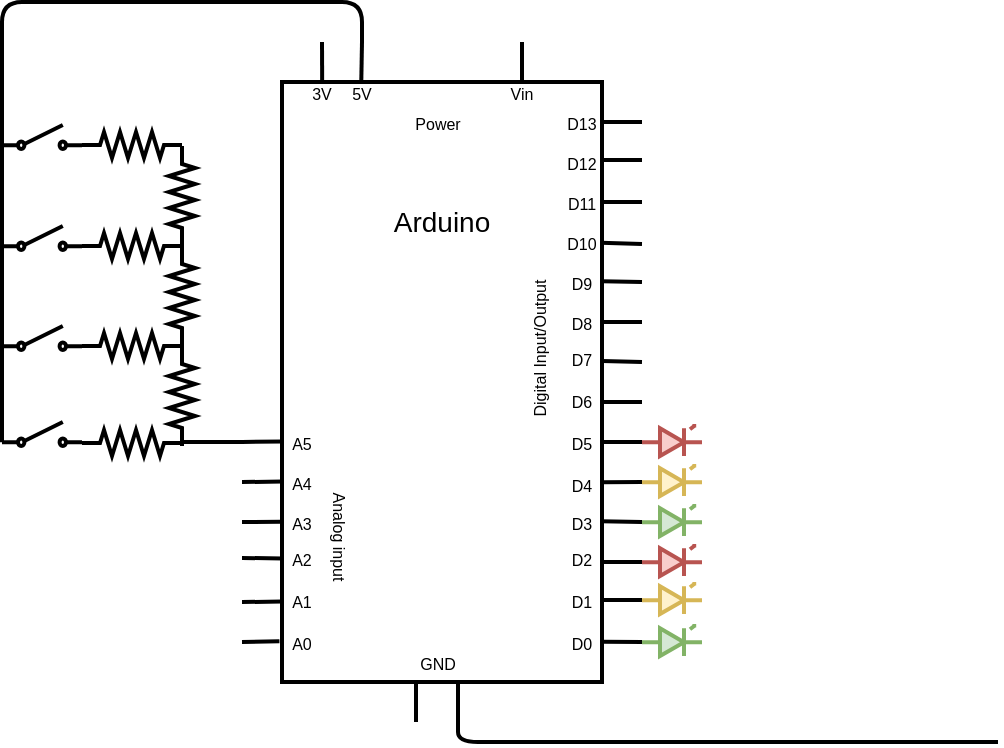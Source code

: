<mxfile version="12.2.7" type="device" pages="1"><diagram name="Page-1" id="7e0a89b8-554c-2b80-1dc8-d5c74ca68de4"><mxGraphModel dx="532" dy="370" grid="1" gridSize="10" guides="1" tooltips="1" connect="1" arrows="1" fold="1" page="1" pageScale="1" pageWidth="1100" pageHeight="850" background="#ffffff" math="0" shadow="0"><root><mxCell id="0"/><mxCell id="1" parent="0"/><mxCell id="Vm-8CPx41by2tEProd0W-68" value="" style="group" vertex="1" connectable="0" parent="1"><mxGeometry x="340" y="120" width="200" height="340" as="geometry"/></mxCell><mxCell id="Vm-8CPx41by2tEProd0W-1" value="" style="rounded=0;whiteSpace=wrap;html=1;strokeWidth=2;" vertex="1" parent="Vm-8CPx41by2tEProd0W-68"><mxGeometry x="20" y="20" width="160" height="300" as="geometry"/></mxCell><mxCell id="Vm-8CPx41by2tEProd0W-2" value="" style="endArrow=none;html=1;strokeWidth=2;" edge="1" parent="Vm-8CPx41by2tEProd0W-68"><mxGeometry width="50" height="50" relative="1" as="geometry"><mxPoint x="140" y="20" as="sourcePoint"/><mxPoint x="140" as="targetPoint"/></mxGeometry></mxCell><mxCell id="Vm-8CPx41by2tEProd0W-6" value="" style="endArrow=none;html=1;strokeWidth=2;exitX=0.329;exitY=0;exitDx=0;exitDy=0;exitPerimeter=0;" edge="1" parent="Vm-8CPx41by2tEProd0W-68"><mxGeometry width="50" height="50" relative="1" as="geometry"><mxPoint x="59.64" y="20" as="sourcePoint"/><mxPoint x="60" as="targetPoint"/></mxGeometry></mxCell><mxCell id="Vm-8CPx41by2tEProd0W-9" value="" style="endArrow=none;html=1;strokeWidth=2;exitX=0.163;exitY=-0.003;exitDx=0;exitDy=0;exitPerimeter=0;" edge="1" parent="Vm-8CPx41by2tEProd0W-68"><mxGeometry width="50" height="50" relative="1" as="geometry"><mxPoint x="40.08" y="19.1" as="sourcePoint"/><mxPoint x="40" as="targetPoint"/></mxGeometry></mxCell><mxCell id="Vm-8CPx41by2tEProd0W-13" value="" style="endArrow=none;html=1;strokeWidth=2;entryX=0.996;entryY=0.933;entryDx=0;entryDy=0;entryPerimeter=0;jumpSize=6;" edge="1" parent="Vm-8CPx41by2tEProd0W-68" target="Vm-8CPx41by2tEProd0W-1"><mxGeometry width="50" height="50" relative="1" as="geometry"><mxPoint x="200" y="300" as="sourcePoint"/><mxPoint x="-10" y="340" as="targetPoint"/></mxGeometry></mxCell><mxCell id="Vm-8CPx41by2tEProd0W-14" value="" style="endArrow=none;html=1;strokeWidth=2;" edge="1" parent="Vm-8CPx41by2tEProd0W-68"><mxGeometry width="50" height="50" relative="1" as="geometry"><mxPoint x="180" y="279" as="sourcePoint"/><mxPoint x="200" y="279" as="targetPoint"/></mxGeometry></mxCell><mxCell id="Vm-8CPx41by2tEProd0W-15" value="" style="endArrow=none;html=1;strokeWidth=2;" edge="1" parent="Vm-8CPx41by2tEProd0W-68"><mxGeometry width="50" height="50" relative="1" as="geometry"><mxPoint x="180" y="260" as="sourcePoint"/><mxPoint x="200" y="260" as="targetPoint"/></mxGeometry></mxCell><mxCell id="Vm-8CPx41by2tEProd0W-16" value="" style="endArrow=none;html=1;strokeWidth=2;exitX=0.996;exitY=0.732;exitDx=0;exitDy=0;exitPerimeter=0;" edge="1" parent="Vm-8CPx41by2tEProd0W-68" source="Vm-8CPx41by2tEProd0W-1"><mxGeometry width="50" height="50" relative="1" as="geometry"><mxPoint x="-40" y="390" as="sourcePoint"/><mxPoint x="200" y="240" as="targetPoint"/></mxGeometry></mxCell><mxCell id="Vm-8CPx41by2tEProd0W-17" value="" style="endArrow=none;html=1;strokeWidth=2;entryX=0.998;entryY=0.667;entryDx=0;entryDy=0;entryPerimeter=0;" edge="1" parent="Vm-8CPx41by2tEProd0W-68" target="Vm-8CPx41by2tEProd0W-1"><mxGeometry width="50" height="50" relative="1" as="geometry"><mxPoint x="200" y="220" as="sourcePoint"/><mxPoint x="10" y="340" as="targetPoint"/></mxGeometry></mxCell><mxCell id="Vm-8CPx41by2tEProd0W-18" value="" style="endArrow=none;html=1;strokeWidth=2;exitX=0.999;exitY=0.6;exitDx=0;exitDy=0;exitPerimeter=0;" edge="1" parent="Vm-8CPx41by2tEProd0W-68" source="Vm-8CPx41by2tEProd0W-1"><mxGeometry width="50" height="50" relative="1" as="geometry"><mxPoint x="210" y="200" as="sourcePoint"/><mxPoint x="200" y="200" as="targetPoint"/></mxGeometry></mxCell><mxCell id="Vm-8CPx41by2tEProd0W-19" value="" style="endArrow=none;html=1;strokeWidth=2;" edge="1" parent="Vm-8CPx41by2tEProd0W-68"><mxGeometry width="50" height="50" relative="1" as="geometry"><mxPoint x="180" y="180" as="sourcePoint"/><mxPoint x="200" y="180" as="targetPoint"/></mxGeometry></mxCell><mxCell id="Vm-8CPx41by2tEProd0W-20" value="" style="endArrow=none;html=1;strokeWidth=2;exitX=1.001;exitY=0.465;exitDx=0;exitDy=0;exitPerimeter=0;" edge="1" parent="Vm-8CPx41by2tEProd0W-68" source="Vm-8CPx41by2tEProd0W-1"><mxGeometry width="50" height="50" relative="1" as="geometry"><mxPoint x="190" y="160" as="sourcePoint"/><mxPoint x="200" y="160" as="targetPoint"/></mxGeometry></mxCell><mxCell id="Vm-8CPx41by2tEProd0W-21" value="" style="endArrow=none;html=1;strokeWidth=2;exitX=0.999;exitY=0.4;exitDx=0;exitDy=0;exitPerimeter=0;" edge="1" parent="Vm-8CPx41by2tEProd0W-68" source="Vm-8CPx41by2tEProd0W-1"><mxGeometry width="50" height="50" relative="1" as="geometry"><mxPoint x="240" y="150" as="sourcePoint"/><mxPoint x="200" y="140" as="targetPoint"/></mxGeometry></mxCell><mxCell id="Vm-8CPx41by2tEProd0W-22" value="" style="endArrow=none;html=1;strokeWidth=2;exitX=0.999;exitY=0.332;exitDx=0;exitDy=0;exitPerimeter=0;" edge="1" parent="Vm-8CPx41by2tEProd0W-68" source="Vm-8CPx41by2tEProd0W-1"><mxGeometry width="50" height="50" relative="1" as="geometry"><mxPoint x="240" y="110" as="sourcePoint"/><mxPoint x="200" y="120" as="targetPoint"/></mxGeometry></mxCell><mxCell id="Vm-8CPx41by2tEProd0W-23" value="" style="endArrow=none;html=1;strokeWidth=2;exitX=0.996;exitY=0.268;exitDx=0;exitDy=0;exitPerimeter=0;" edge="1" parent="Vm-8CPx41by2tEProd0W-68" source="Vm-8CPx41by2tEProd0W-1"><mxGeometry width="50" height="50" relative="1" as="geometry"><mxPoint x="230" y="70" as="sourcePoint"/><mxPoint x="200" y="101" as="targetPoint"/></mxGeometry></mxCell><mxCell id="Vm-8CPx41by2tEProd0W-24" value="" style="endArrow=none;html=1;strokeWidth=2;exitX=1;exitY=0.2;exitDx=0;exitDy=0;exitPerimeter=0;" edge="1" parent="Vm-8CPx41by2tEProd0W-68" source="Vm-8CPx41by2tEProd0W-1"><mxGeometry width="50" height="50" relative="1" as="geometry"><mxPoint x="240" y="70" as="sourcePoint"/><mxPoint x="200" y="80" as="targetPoint"/></mxGeometry></mxCell><mxCell id="Vm-8CPx41by2tEProd0W-25" value="" style="endArrow=none;html=1;strokeWidth=2;exitX=0.996;exitY=0.13;exitDx=0;exitDy=0;exitPerimeter=0;" edge="1" parent="Vm-8CPx41by2tEProd0W-68" source="Vm-8CPx41by2tEProd0W-1"><mxGeometry width="50" height="50" relative="1" as="geometry"><mxPoint x="210" y="50" as="sourcePoint"/><mxPoint x="200" y="59" as="targetPoint"/></mxGeometry></mxCell><mxCell id="Vm-8CPx41by2tEProd0W-26" value="" style="endArrow=none;html=1;strokeWidth=2;" edge="1" parent="Vm-8CPx41by2tEProd0W-68"><mxGeometry width="50" height="50" relative="1" as="geometry"><mxPoint x="180" y="40" as="sourcePoint"/><mxPoint x="200" y="40" as="targetPoint"/></mxGeometry></mxCell><mxCell id="Vm-8CPx41by2tEProd0W-28" value="" style="endArrow=none;html=1;strokeWidth=2;entryX=-0.008;entryY=0.932;entryDx=0;entryDy=0;entryPerimeter=0;" edge="1" parent="Vm-8CPx41by2tEProd0W-68" target="Vm-8CPx41by2tEProd0W-1"><mxGeometry width="50" height="50" relative="1" as="geometry"><mxPoint y="300" as="sourcePoint"/><mxPoint x="-20" y="280" as="targetPoint"/></mxGeometry></mxCell><mxCell id="Vm-8CPx41by2tEProd0W-29" value="" style="endArrow=none;html=1;strokeWidth=2;entryX=0;entryY=0.866;entryDx=0;entryDy=0;entryPerimeter=0;" edge="1" parent="Vm-8CPx41by2tEProd0W-68" target="Vm-8CPx41by2tEProd0W-1"><mxGeometry width="50" height="50" relative="1" as="geometry"><mxPoint y="280" as="sourcePoint"/><mxPoint x="-40" y="230" as="targetPoint"/></mxGeometry></mxCell><mxCell id="Vm-8CPx41by2tEProd0W-30" value="" style="endArrow=none;html=1;strokeWidth=2;entryX=0.003;entryY=0.794;entryDx=0;entryDy=0;entryPerimeter=0;" edge="1" parent="Vm-8CPx41by2tEProd0W-68" target="Vm-8CPx41by2tEProd0W-1"><mxGeometry width="50" height="50" relative="1" as="geometry"><mxPoint y="258" as="sourcePoint"/><mxPoint x="-70" y="200" as="targetPoint"/></mxGeometry></mxCell><mxCell id="Vm-8CPx41by2tEProd0W-31" value="" style="endArrow=none;html=1;strokeWidth=2;entryX=0;entryY=0.733;entryDx=0;entryDy=0;entryPerimeter=0;" edge="1" parent="Vm-8CPx41by2tEProd0W-68" target="Vm-8CPx41by2tEProd0W-1"><mxGeometry width="50" height="50" relative="1" as="geometry"><mxPoint y="240" as="sourcePoint"/><mxPoint x="-80" y="210" as="targetPoint"/></mxGeometry></mxCell><mxCell id="Vm-8CPx41by2tEProd0W-32" value="" style="endArrow=none;html=1;strokeWidth=2;entryX=0.003;entryY=0.666;entryDx=0;entryDy=0;entryPerimeter=0;" edge="1" parent="Vm-8CPx41by2tEProd0W-68" target="Vm-8CPx41by2tEProd0W-1"><mxGeometry width="50" height="50" relative="1" as="geometry"><mxPoint y="220" as="sourcePoint"/><mxPoint x="-70" y="200" as="targetPoint"/></mxGeometry></mxCell><mxCell id="Vm-8CPx41by2tEProd0W-33" value="" style="endArrow=none;html=1;strokeWidth=2;entryX=0.003;entryY=0.599;entryDx=0;entryDy=0;entryPerimeter=0;" edge="1" parent="Vm-8CPx41by2tEProd0W-68" target="Vm-8CPx41by2tEProd0W-1"><mxGeometry width="50" height="50" relative="1" as="geometry"><mxPoint y="200" as="sourcePoint"/><mxPoint x="-90" y="210" as="targetPoint"/></mxGeometry></mxCell><mxCell id="Vm-8CPx41by2tEProd0W-34" value="" style="endArrow=none;html=1;strokeWidth=2;" edge="1" parent="Vm-8CPx41by2tEProd0W-68"><mxGeometry width="50" height="50" relative="1" as="geometry"><mxPoint x="87" y="340" as="sourcePoint"/><mxPoint x="87" y="320" as="targetPoint"/></mxGeometry></mxCell><mxCell id="Vm-8CPx41by2tEProd0W-35" value="" style="endArrow=none;html=1;strokeWidth=2;entryX=0.55;entryY=1.001;entryDx=0;entryDy=0;entryPerimeter=0;" edge="1" parent="Vm-8CPx41by2tEProd0W-68" target="Vm-8CPx41by2tEProd0W-1"><mxGeometry width="50" height="50" relative="1" as="geometry"><mxPoint x="108" y="340" as="sourcePoint"/><mxPoint x="-60" y="250" as="targetPoint"/></mxGeometry></mxCell><mxCell id="Vm-8CPx41by2tEProd0W-36" value="&lt;font style=&quot;font-size: 14px&quot;&gt;Arduino&lt;/font&gt;" style="text;html=1;strokeColor=none;fillColor=none;align=center;verticalAlign=middle;whiteSpace=wrap;rounded=0;" vertex="1" parent="Vm-8CPx41by2tEProd0W-68"><mxGeometry x="80" y="80" width="40" height="20" as="geometry"/></mxCell><mxCell id="Vm-8CPx41by2tEProd0W-37" value="&lt;font style=&quot;font-size: 8px&quot;&gt;3V&lt;/font&gt;" style="text;html=1;strokeColor=none;fillColor=none;align=center;verticalAlign=middle;whiteSpace=wrap;rounded=0;" vertex="1" parent="Vm-8CPx41by2tEProd0W-68"><mxGeometry x="30" y="20" width="20" height="10" as="geometry"/></mxCell><mxCell id="Vm-8CPx41by2tEProd0W-38" value="&lt;font style=&quot;font-size: 8px&quot;&gt;5V&lt;/font&gt;" style="text;html=1;strokeColor=none;fillColor=none;align=center;verticalAlign=middle;whiteSpace=wrap;rounded=0;" vertex="1" parent="Vm-8CPx41by2tEProd0W-68"><mxGeometry x="50" y="20" width="20" height="10" as="geometry"/></mxCell><mxCell id="Vm-8CPx41by2tEProd0W-39" value="&lt;font style=&quot;font-size: 8px&quot;&gt;Vin&lt;/font&gt;" style="text;html=1;strokeColor=none;fillColor=none;align=center;verticalAlign=middle;whiteSpace=wrap;rounded=0;" vertex="1" parent="Vm-8CPx41by2tEProd0W-68"><mxGeometry x="130" y="20" width="20" height="10" as="geometry"/></mxCell><mxCell id="Vm-8CPx41by2tEProd0W-40" value="&lt;font style=&quot;font-size: 8px&quot;&gt;D0&lt;/font&gt;" style="text;html=1;strokeColor=none;fillColor=none;align=center;verticalAlign=middle;whiteSpace=wrap;rounded=0;" vertex="1" parent="Vm-8CPx41by2tEProd0W-68"><mxGeometry x="160" y="295" width="20" height="10" as="geometry"/></mxCell><mxCell id="Vm-8CPx41by2tEProd0W-41" value="&lt;font style=&quot;font-size: 8px&quot;&gt;D1&lt;/font&gt;" style="text;html=1;strokeColor=none;fillColor=none;align=center;verticalAlign=middle;whiteSpace=wrap;rounded=0;" vertex="1" parent="Vm-8CPx41by2tEProd0W-68"><mxGeometry x="160" y="274" width="20" height="10" as="geometry"/></mxCell><mxCell id="Vm-8CPx41by2tEProd0W-42" value="&lt;font style=&quot;font-size: 8px&quot;&gt;D2&lt;/font&gt;" style="text;html=1;strokeColor=none;fillColor=none;align=center;verticalAlign=middle;whiteSpace=wrap;rounded=0;" vertex="1" parent="Vm-8CPx41by2tEProd0W-68"><mxGeometry x="160" y="253" width="20" height="10" as="geometry"/></mxCell><mxCell id="Vm-8CPx41by2tEProd0W-43" value="&lt;font style=&quot;font-size: 8px&quot;&gt;D3&lt;/font&gt;" style="text;html=1;strokeColor=none;fillColor=none;align=center;verticalAlign=middle;whiteSpace=wrap;rounded=0;" vertex="1" parent="Vm-8CPx41by2tEProd0W-68"><mxGeometry x="160" y="235" width="20" height="10" as="geometry"/></mxCell><mxCell id="Vm-8CPx41by2tEProd0W-45" value="&lt;span style=&quot;font-size: 8px&quot;&gt;D4&lt;/span&gt;" style="text;html=1;strokeColor=none;fillColor=none;align=center;verticalAlign=middle;whiteSpace=wrap;rounded=0;" vertex="1" parent="Vm-8CPx41by2tEProd0W-68"><mxGeometry x="160" y="216" width="20" height="10" as="geometry"/></mxCell><mxCell id="Vm-8CPx41by2tEProd0W-46" value="&lt;font style=&quot;font-size: 8px&quot;&gt;D5&lt;/font&gt;" style="text;html=1;strokeColor=none;fillColor=none;align=center;verticalAlign=middle;whiteSpace=wrap;rounded=0;" vertex="1" parent="Vm-8CPx41by2tEProd0W-68"><mxGeometry x="160" y="195" width="20" height="10" as="geometry"/></mxCell><mxCell id="Vm-8CPx41by2tEProd0W-48" value="&lt;font style=&quot;font-size: 8px&quot;&gt;D6&lt;/font&gt;" style="text;html=1;strokeColor=none;fillColor=none;align=center;verticalAlign=middle;whiteSpace=wrap;rounded=0;" vertex="1" parent="Vm-8CPx41by2tEProd0W-68"><mxGeometry x="160" y="174" width="20" height="10" as="geometry"/></mxCell><mxCell id="Vm-8CPx41by2tEProd0W-49" value="&lt;font style=&quot;font-size: 8px&quot;&gt;D7&lt;/font&gt;" style="text;html=1;strokeColor=none;fillColor=none;align=center;verticalAlign=middle;whiteSpace=wrap;rounded=0;" vertex="1" parent="Vm-8CPx41by2tEProd0W-68"><mxGeometry x="160" y="153" width="20" height="10" as="geometry"/></mxCell><mxCell id="Vm-8CPx41by2tEProd0W-50" value="&lt;font style=&quot;font-size: 8px&quot;&gt;D8&lt;/font&gt;" style="text;html=1;strokeColor=none;fillColor=none;align=center;verticalAlign=middle;whiteSpace=wrap;rounded=0;" vertex="1" parent="Vm-8CPx41by2tEProd0W-68"><mxGeometry x="160" y="135" width="20" height="10" as="geometry"/></mxCell><mxCell id="Vm-8CPx41by2tEProd0W-51" value="&lt;font style=&quot;font-size: 8px&quot;&gt;D9&lt;/font&gt;" style="text;html=1;strokeColor=none;fillColor=none;align=center;verticalAlign=middle;whiteSpace=wrap;rounded=0;" vertex="1" parent="Vm-8CPx41by2tEProd0W-68"><mxGeometry x="160" y="115" width="20" height="10" as="geometry"/></mxCell><mxCell id="Vm-8CPx41by2tEProd0W-52" value="&lt;font style=&quot;font-size: 8px&quot;&gt;D10&lt;/font&gt;" style="text;html=1;strokeColor=none;fillColor=none;align=center;verticalAlign=middle;whiteSpace=wrap;rounded=0;" vertex="1" parent="Vm-8CPx41by2tEProd0W-68"><mxGeometry x="160" y="95" width="20" height="10" as="geometry"/></mxCell><mxCell id="Vm-8CPx41by2tEProd0W-53" value="&lt;font style=&quot;font-size: 8px&quot;&gt;D11&lt;/font&gt;" style="text;html=1;strokeColor=none;fillColor=none;align=center;verticalAlign=middle;whiteSpace=wrap;rounded=0;" vertex="1" parent="Vm-8CPx41by2tEProd0W-68"><mxGeometry x="160" y="75" width="20" height="10" as="geometry"/></mxCell><mxCell id="Vm-8CPx41by2tEProd0W-54" value="&lt;font style=&quot;font-size: 8px&quot;&gt;D12&lt;/font&gt;" style="text;html=1;strokeColor=none;fillColor=none;align=center;verticalAlign=middle;whiteSpace=wrap;rounded=0;" vertex="1" parent="Vm-8CPx41by2tEProd0W-68"><mxGeometry x="160" y="55" width="20" height="10" as="geometry"/></mxCell><mxCell id="Vm-8CPx41by2tEProd0W-55" value="&lt;font style=&quot;font-size: 8px&quot;&gt;D13&lt;/font&gt;" style="text;html=1;strokeColor=none;fillColor=none;align=center;verticalAlign=middle;whiteSpace=wrap;rounded=0;" vertex="1" parent="Vm-8CPx41by2tEProd0W-68"><mxGeometry x="160" y="35" width="20" height="10" as="geometry"/></mxCell><mxCell id="Vm-8CPx41by2tEProd0W-56" value="&lt;font style=&quot;font-size: 8px&quot;&gt;A0&lt;/font&gt;" style="text;html=1;strokeColor=none;fillColor=none;align=center;verticalAlign=middle;whiteSpace=wrap;rounded=0;" vertex="1" parent="Vm-8CPx41by2tEProd0W-68"><mxGeometry x="20" y="295" width="20" height="10" as="geometry"/></mxCell><mxCell id="Vm-8CPx41by2tEProd0W-57" value="&lt;font style=&quot;font-size: 8px&quot;&gt;A1&lt;/font&gt;" style="text;html=1;strokeColor=none;fillColor=none;align=center;verticalAlign=middle;whiteSpace=wrap;rounded=0;" vertex="1" parent="Vm-8CPx41by2tEProd0W-68"><mxGeometry x="20" y="274" width="20" height="10" as="geometry"/></mxCell><mxCell id="Vm-8CPx41by2tEProd0W-58" value="&lt;font style=&quot;font-size: 8px&quot;&gt;A2&lt;/font&gt;" style="text;html=1;strokeColor=none;fillColor=none;align=center;verticalAlign=middle;whiteSpace=wrap;rounded=0;" vertex="1" parent="Vm-8CPx41by2tEProd0W-68"><mxGeometry x="20" y="253" width="20" height="10" as="geometry"/></mxCell><mxCell id="Vm-8CPx41by2tEProd0W-59" value="&lt;font style=&quot;font-size: 8px&quot;&gt;A3&lt;/font&gt;" style="text;html=1;strokeColor=none;fillColor=none;align=center;verticalAlign=middle;whiteSpace=wrap;rounded=0;" vertex="1" parent="Vm-8CPx41by2tEProd0W-68"><mxGeometry x="20" y="235" width="20" height="10" as="geometry"/></mxCell><mxCell id="Vm-8CPx41by2tEProd0W-60" value="&lt;font style=&quot;font-size: 8px&quot;&gt;A4&lt;/font&gt;" style="text;html=1;strokeColor=none;fillColor=none;align=center;verticalAlign=middle;whiteSpace=wrap;rounded=0;" vertex="1" parent="Vm-8CPx41by2tEProd0W-68"><mxGeometry x="20" y="215" width="20" height="10" as="geometry"/></mxCell><mxCell id="Vm-8CPx41by2tEProd0W-61" value="&lt;font style=&quot;font-size: 8px&quot;&gt;A5&lt;/font&gt;" style="text;html=1;strokeColor=none;fillColor=none;align=center;verticalAlign=middle;whiteSpace=wrap;rounded=0;" vertex="1" parent="Vm-8CPx41by2tEProd0W-68"><mxGeometry x="20" y="195" width="20" height="10" as="geometry"/></mxCell><mxCell id="Vm-8CPx41by2tEProd0W-63" value="&lt;font style=&quot;font-size: 8px&quot;&gt;GND&lt;/font&gt;" style="text;html=1;strokeColor=none;fillColor=none;align=center;verticalAlign=middle;whiteSpace=wrap;rounded=0;" vertex="1" parent="Vm-8CPx41by2tEProd0W-68"><mxGeometry x="88" y="304.5" width="20" height="10" as="geometry"/></mxCell><mxCell id="Vm-8CPx41by2tEProd0W-64" value="&lt;font style=&quot;font-size: 8px&quot;&gt;Analog input&lt;/font&gt;" style="text;html=1;strokeColor=none;fillColor=none;align=center;verticalAlign=middle;whiteSpace=wrap;rounded=0;rotation=90;" vertex="1" parent="Vm-8CPx41by2tEProd0W-68"><mxGeometry x="20" y="240" width="60" height="15" as="geometry"/></mxCell><mxCell id="Vm-8CPx41by2tEProd0W-66" value="&lt;font style=&quot;font-size: 8px&quot;&gt;Digital Input/Output&lt;/font&gt;" style="text;html=1;strokeColor=none;fillColor=none;align=center;verticalAlign=middle;whiteSpace=wrap;rounded=0;rotation=-90;" vertex="1" parent="Vm-8CPx41by2tEProd0W-68"><mxGeometry x="98" y="140.5" width="100" height="25" as="geometry"/></mxCell><mxCell id="Vm-8CPx41by2tEProd0W-67" value="&lt;font style=&quot;font-size: 8px&quot;&gt;Power&lt;/font&gt;" style="text;html=1;strokeColor=none;fillColor=none;align=center;verticalAlign=middle;whiteSpace=wrap;rounded=0;rotation=0;" vertex="1" parent="Vm-8CPx41by2tEProd0W-68"><mxGeometry x="68" y="32.5" width="60" height="15" as="geometry"/></mxCell><mxCell id="Vm-8CPx41by2tEProd0W-69" value="" style="verticalLabelPosition=bottom;shadow=0;dashed=0;align=center;html=1;verticalAlign=top;shape=mxgraph.electrical.opto_electronics.led_1;pointerEvents=1;strokeWidth=2;fillColor=#d5e8d4;strokeColor=#82b366;" vertex="1" parent="1"><mxGeometry x="540" y="412" width="30" height="15" as="geometry"/></mxCell><mxCell id="Vm-8CPx41by2tEProd0W-70" value="" style="verticalLabelPosition=bottom;shadow=0;dashed=0;align=center;html=1;verticalAlign=top;shape=mxgraph.electrical.opto_electronics.led_1;pointerEvents=1;strokeWidth=2;fillColor=#fff2cc;strokeColor=#d6b656;" vertex="1" parent="1"><mxGeometry x="540" y="391" width="30" height="15" as="geometry"/></mxCell><mxCell id="Vm-8CPx41by2tEProd0W-71" value="" style="verticalLabelPosition=bottom;shadow=0;dashed=0;align=center;html=1;verticalAlign=top;shape=mxgraph.electrical.opto_electronics.led_1;pointerEvents=1;strokeWidth=2;fillColor=#f8cecc;strokeColor=#b85450;" vertex="1" parent="1"><mxGeometry x="540" y="372" width="30" height="15" as="geometry"/></mxCell><mxCell id="Vm-8CPx41by2tEProd0W-72" value="" style="verticalLabelPosition=bottom;shadow=0;dashed=0;align=center;html=1;verticalAlign=top;shape=mxgraph.electrical.opto_electronics.led_1;pointerEvents=1;strokeWidth=2;fillColor=#d5e8d4;strokeColor=#82b366;" vertex="1" parent="1"><mxGeometry x="540" y="352" width="30" height="15" as="geometry"/></mxCell><mxCell id="Vm-8CPx41by2tEProd0W-73" value="" style="verticalLabelPosition=bottom;shadow=0;dashed=0;align=center;html=1;verticalAlign=top;shape=mxgraph.electrical.opto_electronics.led_1;pointerEvents=1;strokeWidth=2;fillColor=#fff2cc;strokeColor=#d6b656;" vertex="1" parent="1"><mxGeometry x="540" y="332" width="30" height="15" as="geometry"/></mxCell><mxCell id="Vm-8CPx41by2tEProd0W-74" value="" style="verticalLabelPosition=bottom;shadow=0;dashed=0;align=center;html=1;verticalAlign=top;shape=mxgraph.electrical.opto_electronics.led_1;pointerEvents=1;strokeWidth=2;fillColor=#f8cecc;strokeColor=#b85450;" vertex="1" parent="1"><mxGeometry x="540" y="312" width="30" height="15" as="geometry"/></mxCell><mxCell id="Vm-8CPx41by2tEProd0W-78" value="" style="endArrow=none;html=1;strokeWidth=2;" edge="1" parent="1"><mxGeometry width="50" height="50" relative="1" as="geometry"><mxPoint x="718" y="470" as="sourcePoint"/><mxPoint x="448" y="460" as="targetPoint"/><Array as="points"><mxPoint x="448" y="470"/></Array></mxGeometry></mxCell><mxCell id="Vm-8CPx41by2tEProd0W-79" value="" style="endArrow=none;html=1;strokeWidth=2;exitX=0;exitY=0.84;exitDx=0;exitDy=0;exitPerimeter=0;" edge="1" parent="1" source="Vm-8CPx41by2tEProd0W-83"><mxGeometry width="50" height="50" relative="1" as="geometry"><mxPoint x="200" y="180" as="sourcePoint"/><mxPoint x="400" y="120" as="targetPoint"/><Array as="points"><mxPoint x="220" y="100"/><mxPoint x="400" y="100"/></Array></mxGeometry></mxCell><mxCell id="Vm-8CPx41by2tEProd0W-80" value="" style="pointerEvents=1;verticalLabelPosition=bottom;shadow=0;dashed=0;align=center;html=1;verticalAlign=top;shape=mxgraph.electrical.electro-mechanical.simple_switch;strokeWidth=2;" vertex="1" parent="1"><mxGeometry x="220" y="161.5" width="40" height="12" as="geometry"/></mxCell><mxCell id="Vm-8CPx41by2tEProd0W-82" value="" style="pointerEvents=1;verticalLabelPosition=bottom;shadow=0;dashed=0;align=center;html=1;verticalAlign=top;shape=mxgraph.electrical.electro-mechanical.simple_switch;strokeWidth=2;" vertex="1" parent="1"><mxGeometry x="220" y="262" width="40" height="12" as="geometry"/></mxCell><mxCell id="Vm-8CPx41by2tEProd0W-83" value="" style="pointerEvents=1;verticalLabelPosition=bottom;shadow=0;dashed=0;align=center;html=1;verticalAlign=top;shape=mxgraph.electrical.electro-mechanical.simple_switch;strokeWidth=2;" vertex="1" parent="1"><mxGeometry x="220" y="310" width="40" height="12" as="geometry"/></mxCell><mxCell id="Vm-8CPx41by2tEProd0W-84" value="" style="pointerEvents=1;verticalLabelPosition=bottom;shadow=0;dashed=0;align=center;html=1;verticalAlign=top;shape=mxgraph.electrical.resistors.resistor_2;strokeWidth=2;" vertex="1" parent="1"><mxGeometry x="260" y="165" width="50" height="13" as="geometry"/></mxCell><mxCell id="Vm-8CPx41by2tEProd0W-86" value="" style="pointerEvents=1;verticalLabelPosition=bottom;shadow=0;dashed=0;align=center;html=1;verticalAlign=top;shape=mxgraph.electrical.resistors.resistor_2;strokeWidth=2;" vertex="1" parent="1"><mxGeometry x="260" y="215.5" width="50" height="13" as="geometry"/></mxCell><mxCell id="Vm-8CPx41by2tEProd0W-87" value="" style="pointerEvents=1;verticalLabelPosition=bottom;shadow=0;dashed=0;align=center;html=1;verticalAlign=top;shape=mxgraph.electrical.resistors.resistor_2;strokeWidth=2;" vertex="1" parent="1"><mxGeometry x="260" y="265.5" width="50" height="13" as="geometry"/></mxCell><mxCell id="Vm-8CPx41by2tEProd0W-88" value="" style="pointerEvents=1;verticalLabelPosition=bottom;shadow=0;dashed=0;align=center;html=1;verticalAlign=top;shape=mxgraph.electrical.resistors.resistor_2;strokeWidth=2;" vertex="1" parent="1"><mxGeometry x="260" y="314" width="50" height="13" as="geometry"/></mxCell><mxCell id="Vm-8CPx41by2tEProd0W-89" value="" style="pointerEvents=1;verticalLabelPosition=bottom;shadow=0;dashed=0;align=center;html=1;verticalAlign=top;shape=mxgraph.electrical.resistors.resistor_2;strokeWidth=2;direction=south;" vertex="1" parent="1"><mxGeometry x="303.5" y="272" width="13" height="50" as="geometry"/></mxCell><mxCell id="Vm-8CPx41by2tEProd0W-90" value="" style="pointerEvents=1;verticalLabelPosition=bottom;shadow=0;dashed=0;align=center;html=1;verticalAlign=top;shape=mxgraph.electrical.resistors.resistor_2;strokeWidth=2;direction=south;" vertex="1" parent="1"><mxGeometry x="303.5" y="222" width="13" height="50" as="geometry"/></mxCell><mxCell id="Vm-8CPx41by2tEProd0W-81" value="" style="pointerEvents=1;verticalLabelPosition=bottom;shadow=0;dashed=0;align=center;html=1;verticalAlign=top;shape=mxgraph.electrical.electro-mechanical.simple_switch;strokeWidth=2;" vertex="1" parent="1"><mxGeometry x="220" y="212" width="40" height="12" as="geometry"/></mxCell><mxCell id="Vm-8CPx41by2tEProd0W-92" value="" style="pointerEvents=1;verticalLabelPosition=bottom;shadow=0;dashed=0;align=center;html=1;verticalAlign=top;shape=mxgraph.electrical.resistors.resistor_2;strokeWidth=2;direction=south;" vertex="1" parent="1"><mxGeometry x="303.5" y="172" width="13" height="50" as="geometry"/></mxCell><mxCell id="Vm-8CPx41by2tEProd0W-93" value="" style="endArrow=none;html=1;strokeWidth=2;" edge="1" parent="1"><mxGeometry width="50" height="50" relative="1" as="geometry"><mxPoint x="310" y="320" as="sourcePoint"/><mxPoint x="340" y="320" as="targetPoint"/></mxGeometry></mxCell></root></mxGraphModel></diagram></mxfile>